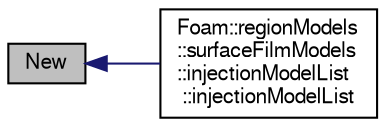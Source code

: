 digraph "New"
{
  bgcolor="transparent";
  edge [fontname="FreeSans",fontsize="10",labelfontname="FreeSans",labelfontsize="10"];
  node [fontname="FreeSans",fontsize="10",shape=record];
  rankdir="LR";
  Node103 [label="New",height=0.2,width=0.4,color="black", fillcolor="grey75", style="filled", fontcolor="black"];
  Node103 -> Node104 [dir="back",color="midnightblue",fontsize="10",style="solid",fontname="FreeSans"];
  Node104 [label="Foam::regionModels\l::surfaceFilmModels\l::injectionModelList\l::injectionModelList",height=0.2,width=0.4,color="black",URL="$a29106.html#a32b030359582715402e6329873ca879d",tooltip="Construct from type name, dictionary and surface film model. "];
}

